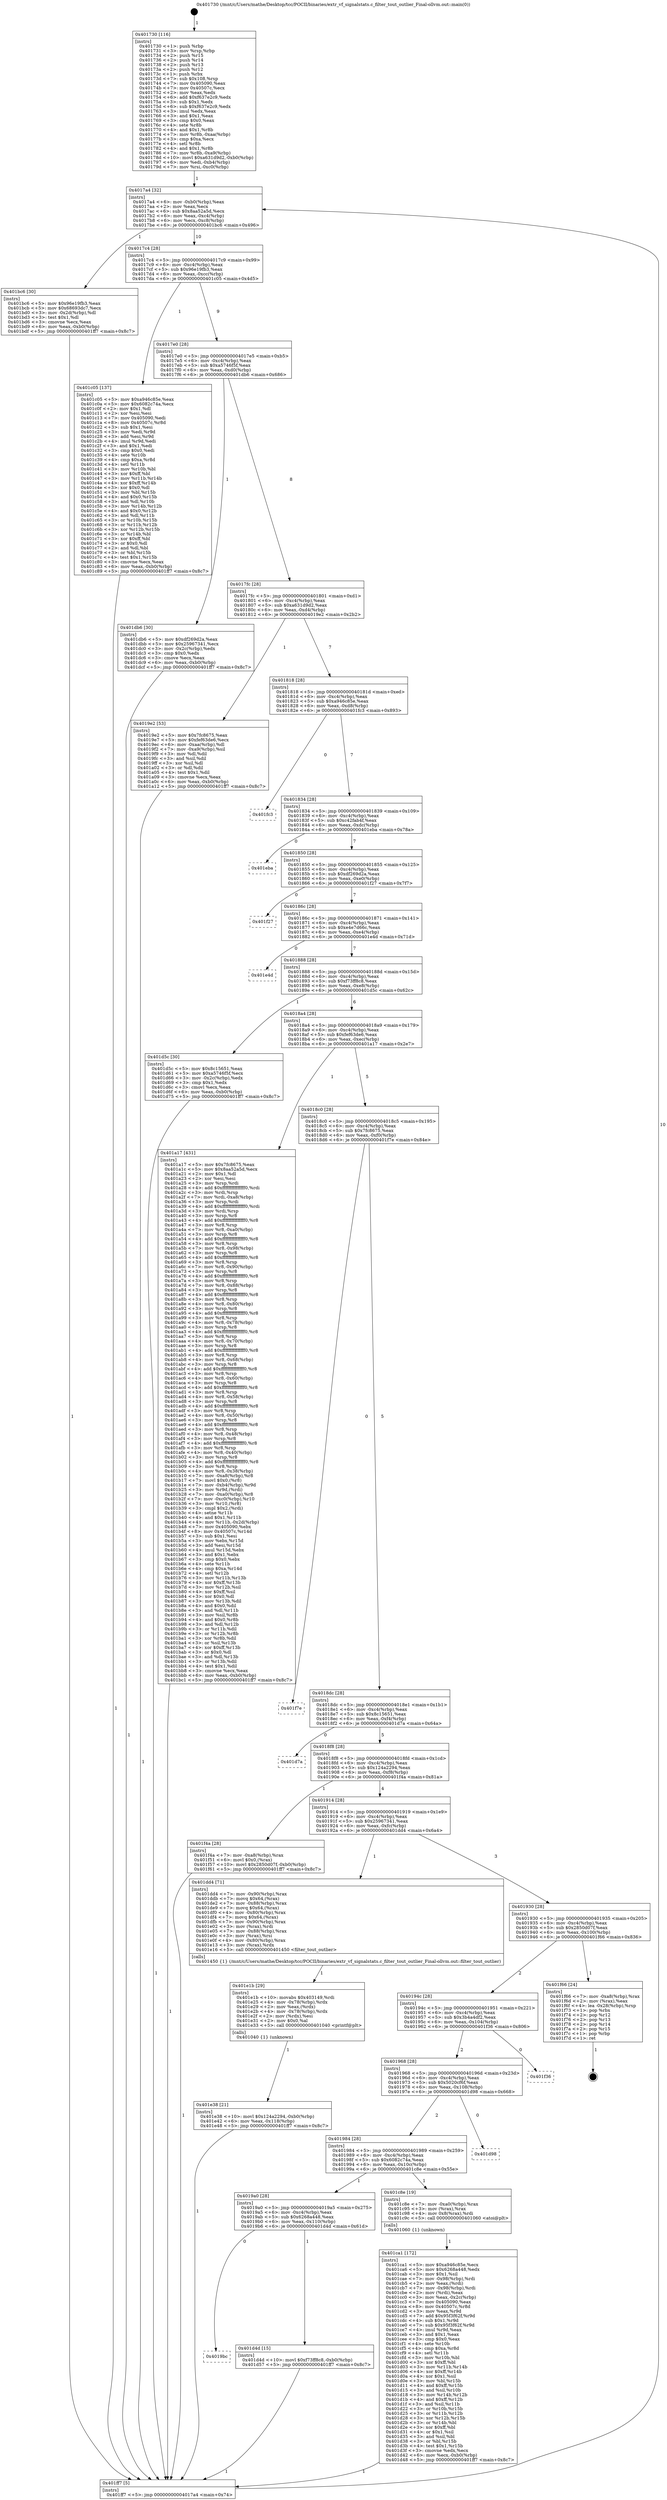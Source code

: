 digraph "0x401730" {
  label = "0x401730 (/mnt/c/Users/mathe/Desktop/tcc/POCII/binaries/extr_vf_signalstats.c_filter_tout_outlier_Final-ollvm.out::main(0))"
  labelloc = "t"
  node[shape=record]

  Entry [label="",width=0.3,height=0.3,shape=circle,fillcolor=black,style=filled]
  "0x4017a4" [label="{
     0x4017a4 [32]\l
     | [instrs]\l
     &nbsp;&nbsp;0x4017a4 \<+6\>: mov -0xb0(%rbp),%eax\l
     &nbsp;&nbsp;0x4017aa \<+2\>: mov %eax,%ecx\l
     &nbsp;&nbsp;0x4017ac \<+6\>: sub $0x8aa52a5d,%ecx\l
     &nbsp;&nbsp;0x4017b2 \<+6\>: mov %eax,-0xc4(%rbp)\l
     &nbsp;&nbsp;0x4017b8 \<+6\>: mov %ecx,-0xc8(%rbp)\l
     &nbsp;&nbsp;0x4017be \<+6\>: je 0000000000401bc6 \<main+0x496\>\l
  }"]
  "0x401bc6" [label="{
     0x401bc6 [30]\l
     | [instrs]\l
     &nbsp;&nbsp;0x401bc6 \<+5\>: mov $0x96e19fb3,%eax\l
     &nbsp;&nbsp;0x401bcb \<+5\>: mov $0x68693dc7,%ecx\l
     &nbsp;&nbsp;0x401bd0 \<+3\>: mov -0x2d(%rbp),%dl\l
     &nbsp;&nbsp;0x401bd3 \<+3\>: test $0x1,%dl\l
     &nbsp;&nbsp;0x401bd6 \<+3\>: cmovne %ecx,%eax\l
     &nbsp;&nbsp;0x401bd9 \<+6\>: mov %eax,-0xb0(%rbp)\l
     &nbsp;&nbsp;0x401bdf \<+5\>: jmp 0000000000401ff7 \<main+0x8c7\>\l
  }"]
  "0x4017c4" [label="{
     0x4017c4 [28]\l
     | [instrs]\l
     &nbsp;&nbsp;0x4017c4 \<+5\>: jmp 00000000004017c9 \<main+0x99\>\l
     &nbsp;&nbsp;0x4017c9 \<+6\>: mov -0xc4(%rbp),%eax\l
     &nbsp;&nbsp;0x4017cf \<+5\>: sub $0x96e19fb3,%eax\l
     &nbsp;&nbsp;0x4017d4 \<+6\>: mov %eax,-0xcc(%rbp)\l
     &nbsp;&nbsp;0x4017da \<+6\>: je 0000000000401c05 \<main+0x4d5\>\l
  }"]
  Exit [label="",width=0.3,height=0.3,shape=circle,fillcolor=black,style=filled,peripheries=2]
  "0x401c05" [label="{
     0x401c05 [137]\l
     | [instrs]\l
     &nbsp;&nbsp;0x401c05 \<+5\>: mov $0xa946c85e,%eax\l
     &nbsp;&nbsp;0x401c0a \<+5\>: mov $0x6082c74a,%ecx\l
     &nbsp;&nbsp;0x401c0f \<+2\>: mov $0x1,%dl\l
     &nbsp;&nbsp;0x401c11 \<+2\>: xor %esi,%esi\l
     &nbsp;&nbsp;0x401c13 \<+7\>: mov 0x405090,%edi\l
     &nbsp;&nbsp;0x401c1a \<+8\>: mov 0x40507c,%r8d\l
     &nbsp;&nbsp;0x401c22 \<+3\>: sub $0x1,%esi\l
     &nbsp;&nbsp;0x401c25 \<+3\>: mov %edi,%r9d\l
     &nbsp;&nbsp;0x401c28 \<+3\>: add %esi,%r9d\l
     &nbsp;&nbsp;0x401c2b \<+4\>: imul %r9d,%edi\l
     &nbsp;&nbsp;0x401c2f \<+3\>: and $0x1,%edi\l
     &nbsp;&nbsp;0x401c32 \<+3\>: cmp $0x0,%edi\l
     &nbsp;&nbsp;0x401c35 \<+4\>: sete %r10b\l
     &nbsp;&nbsp;0x401c39 \<+4\>: cmp $0xa,%r8d\l
     &nbsp;&nbsp;0x401c3d \<+4\>: setl %r11b\l
     &nbsp;&nbsp;0x401c41 \<+3\>: mov %r10b,%bl\l
     &nbsp;&nbsp;0x401c44 \<+3\>: xor $0xff,%bl\l
     &nbsp;&nbsp;0x401c47 \<+3\>: mov %r11b,%r14b\l
     &nbsp;&nbsp;0x401c4a \<+4\>: xor $0xff,%r14b\l
     &nbsp;&nbsp;0x401c4e \<+3\>: xor $0x0,%dl\l
     &nbsp;&nbsp;0x401c51 \<+3\>: mov %bl,%r15b\l
     &nbsp;&nbsp;0x401c54 \<+4\>: and $0x0,%r15b\l
     &nbsp;&nbsp;0x401c58 \<+3\>: and %dl,%r10b\l
     &nbsp;&nbsp;0x401c5b \<+3\>: mov %r14b,%r12b\l
     &nbsp;&nbsp;0x401c5e \<+4\>: and $0x0,%r12b\l
     &nbsp;&nbsp;0x401c62 \<+3\>: and %dl,%r11b\l
     &nbsp;&nbsp;0x401c65 \<+3\>: or %r10b,%r15b\l
     &nbsp;&nbsp;0x401c68 \<+3\>: or %r11b,%r12b\l
     &nbsp;&nbsp;0x401c6b \<+3\>: xor %r12b,%r15b\l
     &nbsp;&nbsp;0x401c6e \<+3\>: or %r14b,%bl\l
     &nbsp;&nbsp;0x401c71 \<+3\>: xor $0xff,%bl\l
     &nbsp;&nbsp;0x401c74 \<+3\>: or $0x0,%dl\l
     &nbsp;&nbsp;0x401c77 \<+2\>: and %dl,%bl\l
     &nbsp;&nbsp;0x401c79 \<+3\>: or %bl,%r15b\l
     &nbsp;&nbsp;0x401c7c \<+4\>: test $0x1,%r15b\l
     &nbsp;&nbsp;0x401c80 \<+3\>: cmovne %ecx,%eax\l
     &nbsp;&nbsp;0x401c83 \<+6\>: mov %eax,-0xb0(%rbp)\l
     &nbsp;&nbsp;0x401c89 \<+5\>: jmp 0000000000401ff7 \<main+0x8c7\>\l
  }"]
  "0x4017e0" [label="{
     0x4017e0 [28]\l
     | [instrs]\l
     &nbsp;&nbsp;0x4017e0 \<+5\>: jmp 00000000004017e5 \<main+0xb5\>\l
     &nbsp;&nbsp;0x4017e5 \<+6\>: mov -0xc4(%rbp),%eax\l
     &nbsp;&nbsp;0x4017eb \<+5\>: sub $0xa5746f5f,%eax\l
     &nbsp;&nbsp;0x4017f0 \<+6\>: mov %eax,-0xd0(%rbp)\l
     &nbsp;&nbsp;0x4017f6 \<+6\>: je 0000000000401db6 \<main+0x686\>\l
  }"]
  "0x401e38" [label="{
     0x401e38 [21]\l
     | [instrs]\l
     &nbsp;&nbsp;0x401e38 \<+10\>: movl $0x124a2294,-0xb0(%rbp)\l
     &nbsp;&nbsp;0x401e42 \<+6\>: mov %eax,-0x118(%rbp)\l
     &nbsp;&nbsp;0x401e48 \<+5\>: jmp 0000000000401ff7 \<main+0x8c7\>\l
  }"]
  "0x401db6" [label="{
     0x401db6 [30]\l
     | [instrs]\l
     &nbsp;&nbsp;0x401db6 \<+5\>: mov $0xdf269d2a,%eax\l
     &nbsp;&nbsp;0x401dbb \<+5\>: mov $0x25967341,%ecx\l
     &nbsp;&nbsp;0x401dc0 \<+3\>: mov -0x2c(%rbp),%edx\l
     &nbsp;&nbsp;0x401dc3 \<+3\>: cmp $0x0,%edx\l
     &nbsp;&nbsp;0x401dc6 \<+3\>: cmove %ecx,%eax\l
     &nbsp;&nbsp;0x401dc9 \<+6\>: mov %eax,-0xb0(%rbp)\l
     &nbsp;&nbsp;0x401dcf \<+5\>: jmp 0000000000401ff7 \<main+0x8c7\>\l
  }"]
  "0x4017fc" [label="{
     0x4017fc [28]\l
     | [instrs]\l
     &nbsp;&nbsp;0x4017fc \<+5\>: jmp 0000000000401801 \<main+0xd1\>\l
     &nbsp;&nbsp;0x401801 \<+6\>: mov -0xc4(%rbp),%eax\l
     &nbsp;&nbsp;0x401807 \<+5\>: sub $0xa631d9d2,%eax\l
     &nbsp;&nbsp;0x40180c \<+6\>: mov %eax,-0xd4(%rbp)\l
     &nbsp;&nbsp;0x401812 \<+6\>: je 00000000004019e2 \<main+0x2b2\>\l
  }"]
  "0x401e1b" [label="{
     0x401e1b [29]\l
     | [instrs]\l
     &nbsp;&nbsp;0x401e1b \<+10\>: movabs $0x403149,%rdi\l
     &nbsp;&nbsp;0x401e25 \<+4\>: mov -0x78(%rbp),%rdx\l
     &nbsp;&nbsp;0x401e29 \<+2\>: mov %eax,(%rdx)\l
     &nbsp;&nbsp;0x401e2b \<+4\>: mov -0x78(%rbp),%rdx\l
     &nbsp;&nbsp;0x401e2f \<+2\>: mov (%rdx),%esi\l
     &nbsp;&nbsp;0x401e31 \<+2\>: mov $0x0,%al\l
     &nbsp;&nbsp;0x401e33 \<+5\>: call 0000000000401040 \<printf@plt\>\l
     | [calls]\l
     &nbsp;&nbsp;0x401040 \{1\} (unknown)\l
  }"]
  "0x4019e2" [label="{
     0x4019e2 [53]\l
     | [instrs]\l
     &nbsp;&nbsp;0x4019e2 \<+5\>: mov $0x7fc8675,%eax\l
     &nbsp;&nbsp;0x4019e7 \<+5\>: mov $0xfef63de6,%ecx\l
     &nbsp;&nbsp;0x4019ec \<+6\>: mov -0xaa(%rbp),%dl\l
     &nbsp;&nbsp;0x4019f2 \<+7\>: mov -0xa9(%rbp),%sil\l
     &nbsp;&nbsp;0x4019f9 \<+3\>: mov %dl,%dil\l
     &nbsp;&nbsp;0x4019fc \<+3\>: and %sil,%dil\l
     &nbsp;&nbsp;0x4019ff \<+3\>: xor %sil,%dl\l
     &nbsp;&nbsp;0x401a02 \<+3\>: or %dl,%dil\l
     &nbsp;&nbsp;0x401a05 \<+4\>: test $0x1,%dil\l
     &nbsp;&nbsp;0x401a09 \<+3\>: cmovne %ecx,%eax\l
     &nbsp;&nbsp;0x401a0c \<+6\>: mov %eax,-0xb0(%rbp)\l
     &nbsp;&nbsp;0x401a12 \<+5\>: jmp 0000000000401ff7 \<main+0x8c7\>\l
  }"]
  "0x401818" [label="{
     0x401818 [28]\l
     | [instrs]\l
     &nbsp;&nbsp;0x401818 \<+5\>: jmp 000000000040181d \<main+0xed\>\l
     &nbsp;&nbsp;0x40181d \<+6\>: mov -0xc4(%rbp),%eax\l
     &nbsp;&nbsp;0x401823 \<+5\>: sub $0xa946c85e,%eax\l
     &nbsp;&nbsp;0x401828 \<+6\>: mov %eax,-0xd8(%rbp)\l
     &nbsp;&nbsp;0x40182e \<+6\>: je 0000000000401fc3 \<main+0x893\>\l
  }"]
  "0x401ff7" [label="{
     0x401ff7 [5]\l
     | [instrs]\l
     &nbsp;&nbsp;0x401ff7 \<+5\>: jmp 00000000004017a4 \<main+0x74\>\l
  }"]
  "0x401730" [label="{
     0x401730 [116]\l
     | [instrs]\l
     &nbsp;&nbsp;0x401730 \<+1\>: push %rbp\l
     &nbsp;&nbsp;0x401731 \<+3\>: mov %rsp,%rbp\l
     &nbsp;&nbsp;0x401734 \<+2\>: push %r15\l
     &nbsp;&nbsp;0x401736 \<+2\>: push %r14\l
     &nbsp;&nbsp;0x401738 \<+2\>: push %r13\l
     &nbsp;&nbsp;0x40173a \<+2\>: push %r12\l
     &nbsp;&nbsp;0x40173c \<+1\>: push %rbx\l
     &nbsp;&nbsp;0x40173d \<+7\>: sub $0x108,%rsp\l
     &nbsp;&nbsp;0x401744 \<+7\>: mov 0x405090,%eax\l
     &nbsp;&nbsp;0x40174b \<+7\>: mov 0x40507c,%ecx\l
     &nbsp;&nbsp;0x401752 \<+2\>: mov %eax,%edx\l
     &nbsp;&nbsp;0x401754 \<+6\>: add $0xf637e2c9,%edx\l
     &nbsp;&nbsp;0x40175a \<+3\>: sub $0x1,%edx\l
     &nbsp;&nbsp;0x40175d \<+6\>: sub $0xf637e2c9,%edx\l
     &nbsp;&nbsp;0x401763 \<+3\>: imul %edx,%eax\l
     &nbsp;&nbsp;0x401766 \<+3\>: and $0x1,%eax\l
     &nbsp;&nbsp;0x401769 \<+3\>: cmp $0x0,%eax\l
     &nbsp;&nbsp;0x40176c \<+4\>: sete %r8b\l
     &nbsp;&nbsp;0x401770 \<+4\>: and $0x1,%r8b\l
     &nbsp;&nbsp;0x401774 \<+7\>: mov %r8b,-0xaa(%rbp)\l
     &nbsp;&nbsp;0x40177b \<+3\>: cmp $0xa,%ecx\l
     &nbsp;&nbsp;0x40177e \<+4\>: setl %r8b\l
     &nbsp;&nbsp;0x401782 \<+4\>: and $0x1,%r8b\l
     &nbsp;&nbsp;0x401786 \<+7\>: mov %r8b,-0xa9(%rbp)\l
     &nbsp;&nbsp;0x40178d \<+10\>: movl $0xa631d9d2,-0xb0(%rbp)\l
     &nbsp;&nbsp;0x401797 \<+6\>: mov %edi,-0xb4(%rbp)\l
     &nbsp;&nbsp;0x40179d \<+7\>: mov %rsi,-0xc0(%rbp)\l
  }"]
  "0x4019bc" [label="{
     0x4019bc\l
  }", style=dashed]
  "0x401fc3" [label="{
     0x401fc3\l
  }", style=dashed]
  "0x401834" [label="{
     0x401834 [28]\l
     | [instrs]\l
     &nbsp;&nbsp;0x401834 \<+5\>: jmp 0000000000401839 \<main+0x109\>\l
     &nbsp;&nbsp;0x401839 \<+6\>: mov -0xc4(%rbp),%eax\l
     &nbsp;&nbsp;0x40183f \<+5\>: sub $0xc42fab4f,%eax\l
     &nbsp;&nbsp;0x401844 \<+6\>: mov %eax,-0xdc(%rbp)\l
     &nbsp;&nbsp;0x40184a \<+6\>: je 0000000000401eba \<main+0x78a\>\l
  }"]
  "0x401d4d" [label="{
     0x401d4d [15]\l
     | [instrs]\l
     &nbsp;&nbsp;0x401d4d \<+10\>: movl $0xf73ff8c8,-0xb0(%rbp)\l
     &nbsp;&nbsp;0x401d57 \<+5\>: jmp 0000000000401ff7 \<main+0x8c7\>\l
  }"]
  "0x401eba" [label="{
     0x401eba\l
  }", style=dashed]
  "0x401850" [label="{
     0x401850 [28]\l
     | [instrs]\l
     &nbsp;&nbsp;0x401850 \<+5\>: jmp 0000000000401855 \<main+0x125\>\l
     &nbsp;&nbsp;0x401855 \<+6\>: mov -0xc4(%rbp),%eax\l
     &nbsp;&nbsp;0x40185b \<+5\>: sub $0xdf269d2a,%eax\l
     &nbsp;&nbsp;0x401860 \<+6\>: mov %eax,-0xe0(%rbp)\l
     &nbsp;&nbsp;0x401866 \<+6\>: je 0000000000401f27 \<main+0x7f7\>\l
  }"]
  "0x401ca1" [label="{
     0x401ca1 [172]\l
     | [instrs]\l
     &nbsp;&nbsp;0x401ca1 \<+5\>: mov $0xa946c85e,%ecx\l
     &nbsp;&nbsp;0x401ca6 \<+5\>: mov $0x6268a448,%edx\l
     &nbsp;&nbsp;0x401cab \<+3\>: mov $0x1,%sil\l
     &nbsp;&nbsp;0x401cae \<+7\>: mov -0x98(%rbp),%rdi\l
     &nbsp;&nbsp;0x401cb5 \<+2\>: mov %eax,(%rdi)\l
     &nbsp;&nbsp;0x401cb7 \<+7\>: mov -0x98(%rbp),%rdi\l
     &nbsp;&nbsp;0x401cbe \<+2\>: mov (%rdi),%eax\l
     &nbsp;&nbsp;0x401cc0 \<+3\>: mov %eax,-0x2c(%rbp)\l
     &nbsp;&nbsp;0x401cc3 \<+7\>: mov 0x405090,%eax\l
     &nbsp;&nbsp;0x401cca \<+8\>: mov 0x40507c,%r8d\l
     &nbsp;&nbsp;0x401cd2 \<+3\>: mov %eax,%r9d\l
     &nbsp;&nbsp;0x401cd5 \<+7\>: add $0x95f3f62f,%r9d\l
     &nbsp;&nbsp;0x401cdc \<+4\>: sub $0x1,%r9d\l
     &nbsp;&nbsp;0x401ce0 \<+7\>: sub $0x95f3f62f,%r9d\l
     &nbsp;&nbsp;0x401ce7 \<+4\>: imul %r9d,%eax\l
     &nbsp;&nbsp;0x401ceb \<+3\>: and $0x1,%eax\l
     &nbsp;&nbsp;0x401cee \<+3\>: cmp $0x0,%eax\l
     &nbsp;&nbsp;0x401cf1 \<+4\>: sete %r10b\l
     &nbsp;&nbsp;0x401cf5 \<+4\>: cmp $0xa,%r8d\l
     &nbsp;&nbsp;0x401cf9 \<+4\>: setl %r11b\l
     &nbsp;&nbsp;0x401cfd \<+3\>: mov %r10b,%bl\l
     &nbsp;&nbsp;0x401d00 \<+3\>: xor $0xff,%bl\l
     &nbsp;&nbsp;0x401d03 \<+3\>: mov %r11b,%r14b\l
     &nbsp;&nbsp;0x401d06 \<+4\>: xor $0xff,%r14b\l
     &nbsp;&nbsp;0x401d0a \<+4\>: xor $0x1,%sil\l
     &nbsp;&nbsp;0x401d0e \<+3\>: mov %bl,%r15b\l
     &nbsp;&nbsp;0x401d11 \<+4\>: and $0xff,%r15b\l
     &nbsp;&nbsp;0x401d15 \<+3\>: and %sil,%r10b\l
     &nbsp;&nbsp;0x401d18 \<+3\>: mov %r14b,%r12b\l
     &nbsp;&nbsp;0x401d1b \<+4\>: and $0xff,%r12b\l
     &nbsp;&nbsp;0x401d1f \<+3\>: and %sil,%r11b\l
     &nbsp;&nbsp;0x401d22 \<+3\>: or %r10b,%r15b\l
     &nbsp;&nbsp;0x401d25 \<+3\>: or %r11b,%r12b\l
     &nbsp;&nbsp;0x401d28 \<+3\>: xor %r12b,%r15b\l
     &nbsp;&nbsp;0x401d2b \<+3\>: or %r14b,%bl\l
     &nbsp;&nbsp;0x401d2e \<+3\>: xor $0xff,%bl\l
     &nbsp;&nbsp;0x401d31 \<+4\>: or $0x1,%sil\l
     &nbsp;&nbsp;0x401d35 \<+3\>: and %sil,%bl\l
     &nbsp;&nbsp;0x401d38 \<+3\>: or %bl,%r15b\l
     &nbsp;&nbsp;0x401d3b \<+4\>: test $0x1,%r15b\l
     &nbsp;&nbsp;0x401d3f \<+3\>: cmovne %edx,%ecx\l
     &nbsp;&nbsp;0x401d42 \<+6\>: mov %ecx,-0xb0(%rbp)\l
     &nbsp;&nbsp;0x401d48 \<+5\>: jmp 0000000000401ff7 \<main+0x8c7\>\l
  }"]
  "0x401f27" [label="{
     0x401f27\l
  }", style=dashed]
  "0x40186c" [label="{
     0x40186c [28]\l
     | [instrs]\l
     &nbsp;&nbsp;0x40186c \<+5\>: jmp 0000000000401871 \<main+0x141\>\l
     &nbsp;&nbsp;0x401871 \<+6\>: mov -0xc4(%rbp),%eax\l
     &nbsp;&nbsp;0x401877 \<+5\>: sub $0xe4e7d66c,%eax\l
     &nbsp;&nbsp;0x40187c \<+6\>: mov %eax,-0xe4(%rbp)\l
     &nbsp;&nbsp;0x401882 \<+6\>: je 0000000000401e4d \<main+0x71d\>\l
  }"]
  "0x4019a0" [label="{
     0x4019a0 [28]\l
     | [instrs]\l
     &nbsp;&nbsp;0x4019a0 \<+5\>: jmp 00000000004019a5 \<main+0x275\>\l
     &nbsp;&nbsp;0x4019a5 \<+6\>: mov -0xc4(%rbp),%eax\l
     &nbsp;&nbsp;0x4019ab \<+5\>: sub $0x6268a448,%eax\l
     &nbsp;&nbsp;0x4019b0 \<+6\>: mov %eax,-0x110(%rbp)\l
     &nbsp;&nbsp;0x4019b6 \<+6\>: je 0000000000401d4d \<main+0x61d\>\l
  }"]
  "0x401e4d" [label="{
     0x401e4d\l
  }", style=dashed]
  "0x401888" [label="{
     0x401888 [28]\l
     | [instrs]\l
     &nbsp;&nbsp;0x401888 \<+5\>: jmp 000000000040188d \<main+0x15d\>\l
     &nbsp;&nbsp;0x40188d \<+6\>: mov -0xc4(%rbp),%eax\l
     &nbsp;&nbsp;0x401893 \<+5\>: sub $0xf73ff8c8,%eax\l
     &nbsp;&nbsp;0x401898 \<+6\>: mov %eax,-0xe8(%rbp)\l
     &nbsp;&nbsp;0x40189e \<+6\>: je 0000000000401d5c \<main+0x62c\>\l
  }"]
  "0x401c8e" [label="{
     0x401c8e [19]\l
     | [instrs]\l
     &nbsp;&nbsp;0x401c8e \<+7\>: mov -0xa0(%rbp),%rax\l
     &nbsp;&nbsp;0x401c95 \<+3\>: mov (%rax),%rax\l
     &nbsp;&nbsp;0x401c98 \<+4\>: mov 0x8(%rax),%rdi\l
     &nbsp;&nbsp;0x401c9c \<+5\>: call 0000000000401060 \<atoi@plt\>\l
     | [calls]\l
     &nbsp;&nbsp;0x401060 \{1\} (unknown)\l
  }"]
  "0x401d5c" [label="{
     0x401d5c [30]\l
     | [instrs]\l
     &nbsp;&nbsp;0x401d5c \<+5\>: mov $0x8c15651,%eax\l
     &nbsp;&nbsp;0x401d61 \<+5\>: mov $0xa5746f5f,%ecx\l
     &nbsp;&nbsp;0x401d66 \<+3\>: mov -0x2c(%rbp),%edx\l
     &nbsp;&nbsp;0x401d69 \<+3\>: cmp $0x1,%edx\l
     &nbsp;&nbsp;0x401d6c \<+3\>: cmovl %ecx,%eax\l
     &nbsp;&nbsp;0x401d6f \<+6\>: mov %eax,-0xb0(%rbp)\l
     &nbsp;&nbsp;0x401d75 \<+5\>: jmp 0000000000401ff7 \<main+0x8c7\>\l
  }"]
  "0x4018a4" [label="{
     0x4018a4 [28]\l
     | [instrs]\l
     &nbsp;&nbsp;0x4018a4 \<+5\>: jmp 00000000004018a9 \<main+0x179\>\l
     &nbsp;&nbsp;0x4018a9 \<+6\>: mov -0xc4(%rbp),%eax\l
     &nbsp;&nbsp;0x4018af \<+5\>: sub $0xfef63de6,%eax\l
     &nbsp;&nbsp;0x4018b4 \<+6\>: mov %eax,-0xec(%rbp)\l
     &nbsp;&nbsp;0x4018ba \<+6\>: je 0000000000401a17 \<main+0x2e7\>\l
  }"]
  "0x401984" [label="{
     0x401984 [28]\l
     | [instrs]\l
     &nbsp;&nbsp;0x401984 \<+5\>: jmp 0000000000401989 \<main+0x259\>\l
     &nbsp;&nbsp;0x401989 \<+6\>: mov -0xc4(%rbp),%eax\l
     &nbsp;&nbsp;0x40198f \<+5\>: sub $0x6082c74a,%eax\l
     &nbsp;&nbsp;0x401994 \<+6\>: mov %eax,-0x10c(%rbp)\l
     &nbsp;&nbsp;0x40199a \<+6\>: je 0000000000401c8e \<main+0x55e\>\l
  }"]
  "0x401a17" [label="{
     0x401a17 [431]\l
     | [instrs]\l
     &nbsp;&nbsp;0x401a17 \<+5\>: mov $0x7fc8675,%eax\l
     &nbsp;&nbsp;0x401a1c \<+5\>: mov $0x8aa52a5d,%ecx\l
     &nbsp;&nbsp;0x401a21 \<+2\>: mov $0x1,%dl\l
     &nbsp;&nbsp;0x401a23 \<+2\>: xor %esi,%esi\l
     &nbsp;&nbsp;0x401a25 \<+3\>: mov %rsp,%rdi\l
     &nbsp;&nbsp;0x401a28 \<+4\>: add $0xfffffffffffffff0,%rdi\l
     &nbsp;&nbsp;0x401a2c \<+3\>: mov %rdi,%rsp\l
     &nbsp;&nbsp;0x401a2f \<+7\>: mov %rdi,-0xa8(%rbp)\l
     &nbsp;&nbsp;0x401a36 \<+3\>: mov %rsp,%rdi\l
     &nbsp;&nbsp;0x401a39 \<+4\>: add $0xfffffffffffffff0,%rdi\l
     &nbsp;&nbsp;0x401a3d \<+3\>: mov %rdi,%rsp\l
     &nbsp;&nbsp;0x401a40 \<+3\>: mov %rsp,%r8\l
     &nbsp;&nbsp;0x401a43 \<+4\>: add $0xfffffffffffffff0,%r8\l
     &nbsp;&nbsp;0x401a47 \<+3\>: mov %r8,%rsp\l
     &nbsp;&nbsp;0x401a4a \<+7\>: mov %r8,-0xa0(%rbp)\l
     &nbsp;&nbsp;0x401a51 \<+3\>: mov %rsp,%r8\l
     &nbsp;&nbsp;0x401a54 \<+4\>: add $0xfffffffffffffff0,%r8\l
     &nbsp;&nbsp;0x401a58 \<+3\>: mov %r8,%rsp\l
     &nbsp;&nbsp;0x401a5b \<+7\>: mov %r8,-0x98(%rbp)\l
     &nbsp;&nbsp;0x401a62 \<+3\>: mov %rsp,%r8\l
     &nbsp;&nbsp;0x401a65 \<+4\>: add $0xfffffffffffffff0,%r8\l
     &nbsp;&nbsp;0x401a69 \<+3\>: mov %r8,%rsp\l
     &nbsp;&nbsp;0x401a6c \<+7\>: mov %r8,-0x90(%rbp)\l
     &nbsp;&nbsp;0x401a73 \<+3\>: mov %rsp,%r8\l
     &nbsp;&nbsp;0x401a76 \<+4\>: add $0xfffffffffffffff0,%r8\l
     &nbsp;&nbsp;0x401a7a \<+3\>: mov %r8,%rsp\l
     &nbsp;&nbsp;0x401a7d \<+7\>: mov %r8,-0x88(%rbp)\l
     &nbsp;&nbsp;0x401a84 \<+3\>: mov %rsp,%r8\l
     &nbsp;&nbsp;0x401a87 \<+4\>: add $0xfffffffffffffff0,%r8\l
     &nbsp;&nbsp;0x401a8b \<+3\>: mov %r8,%rsp\l
     &nbsp;&nbsp;0x401a8e \<+4\>: mov %r8,-0x80(%rbp)\l
     &nbsp;&nbsp;0x401a92 \<+3\>: mov %rsp,%r8\l
     &nbsp;&nbsp;0x401a95 \<+4\>: add $0xfffffffffffffff0,%r8\l
     &nbsp;&nbsp;0x401a99 \<+3\>: mov %r8,%rsp\l
     &nbsp;&nbsp;0x401a9c \<+4\>: mov %r8,-0x78(%rbp)\l
     &nbsp;&nbsp;0x401aa0 \<+3\>: mov %rsp,%r8\l
     &nbsp;&nbsp;0x401aa3 \<+4\>: add $0xfffffffffffffff0,%r8\l
     &nbsp;&nbsp;0x401aa7 \<+3\>: mov %r8,%rsp\l
     &nbsp;&nbsp;0x401aaa \<+4\>: mov %r8,-0x70(%rbp)\l
     &nbsp;&nbsp;0x401aae \<+3\>: mov %rsp,%r8\l
     &nbsp;&nbsp;0x401ab1 \<+4\>: add $0xfffffffffffffff0,%r8\l
     &nbsp;&nbsp;0x401ab5 \<+3\>: mov %r8,%rsp\l
     &nbsp;&nbsp;0x401ab8 \<+4\>: mov %r8,-0x68(%rbp)\l
     &nbsp;&nbsp;0x401abc \<+3\>: mov %rsp,%r8\l
     &nbsp;&nbsp;0x401abf \<+4\>: add $0xfffffffffffffff0,%r8\l
     &nbsp;&nbsp;0x401ac3 \<+3\>: mov %r8,%rsp\l
     &nbsp;&nbsp;0x401ac6 \<+4\>: mov %r8,-0x60(%rbp)\l
     &nbsp;&nbsp;0x401aca \<+3\>: mov %rsp,%r8\l
     &nbsp;&nbsp;0x401acd \<+4\>: add $0xfffffffffffffff0,%r8\l
     &nbsp;&nbsp;0x401ad1 \<+3\>: mov %r8,%rsp\l
     &nbsp;&nbsp;0x401ad4 \<+4\>: mov %r8,-0x58(%rbp)\l
     &nbsp;&nbsp;0x401ad8 \<+3\>: mov %rsp,%r8\l
     &nbsp;&nbsp;0x401adb \<+4\>: add $0xfffffffffffffff0,%r8\l
     &nbsp;&nbsp;0x401adf \<+3\>: mov %r8,%rsp\l
     &nbsp;&nbsp;0x401ae2 \<+4\>: mov %r8,-0x50(%rbp)\l
     &nbsp;&nbsp;0x401ae6 \<+3\>: mov %rsp,%r8\l
     &nbsp;&nbsp;0x401ae9 \<+4\>: add $0xfffffffffffffff0,%r8\l
     &nbsp;&nbsp;0x401aed \<+3\>: mov %r8,%rsp\l
     &nbsp;&nbsp;0x401af0 \<+4\>: mov %r8,-0x48(%rbp)\l
     &nbsp;&nbsp;0x401af4 \<+3\>: mov %rsp,%r8\l
     &nbsp;&nbsp;0x401af7 \<+4\>: add $0xfffffffffffffff0,%r8\l
     &nbsp;&nbsp;0x401afb \<+3\>: mov %r8,%rsp\l
     &nbsp;&nbsp;0x401afe \<+4\>: mov %r8,-0x40(%rbp)\l
     &nbsp;&nbsp;0x401b02 \<+3\>: mov %rsp,%r8\l
     &nbsp;&nbsp;0x401b05 \<+4\>: add $0xfffffffffffffff0,%r8\l
     &nbsp;&nbsp;0x401b09 \<+3\>: mov %r8,%rsp\l
     &nbsp;&nbsp;0x401b0c \<+4\>: mov %r8,-0x38(%rbp)\l
     &nbsp;&nbsp;0x401b10 \<+7\>: mov -0xa8(%rbp),%r8\l
     &nbsp;&nbsp;0x401b17 \<+7\>: movl $0x0,(%r8)\l
     &nbsp;&nbsp;0x401b1e \<+7\>: mov -0xb4(%rbp),%r9d\l
     &nbsp;&nbsp;0x401b25 \<+3\>: mov %r9d,(%rdi)\l
     &nbsp;&nbsp;0x401b28 \<+7\>: mov -0xa0(%rbp),%r8\l
     &nbsp;&nbsp;0x401b2f \<+7\>: mov -0xc0(%rbp),%r10\l
     &nbsp;&nbsp;0x401b36 \<+3\>: mov %r10,(%r8)\l
     &nbsp;&nbsp;0x401b39 \<+3\>: cmpl $0x2,(%rdi)\l
     &nbsp;&nbsp;0x401b3c \<+4\>: setne %r11b\l
     &nbsp;&nbsp;0x401b40 \<+4\>: and $0x1,%r11b\l
     &nbsp;&nbsp;0x401b44 \<+4\>: mov %r11b,-0x2d(%rbp)\l
     &nbsp;&nbsp;0x401b48 \<+7\>: mov 0x405090,%ebx\l
     &nbsp;&nbsp;0x401b4f \<+8\>: mov 0x40507c,%r14d\l
     &nbsp;&nbsp;0x401b57 \<+3\>: sub $0x1,%esi\l
     &nbsp;&nbsp;0x401b5a \<+3\>: mov %ebx,%r15d\l
     &nbsp;&nbsp;0x401b5d \<+3\>: add %esi,%r15d\l
     &nbsp;&nbsp;0x401b60 \<+4\>: imul %r15d,%ebx\l
     &nbsp;&nbsp;0x401b64 \<+3\>: and $0x1,%ebx\l
     &nbsp;&nbsp;0x401b67 \<+3\>: cmp $0x0,%ebx\l
     &nbsp;&nbsp;0x401b6a \<+4\>: sete %r11b\l
     &nbsp;&nbsp;0x401b6e \<+4\>: cmp $0xa,%r14d\l
     &nbsp;&nbsp;0x401b72 \<+4\>: setl %r12b\l
     &nbsp;&nbsp;0x401b76 \<+3\>: mov %r11b,%r13b\l
     &nbsp;&nbsp;0x401b79 \<+4\>: xor $0xff,%r13b\l
     &nbsp;&nbsp;0x401b7d \<+3\>: mov %r12b,%sil\l
     &nbsp;&nbsp;0x401b80 \<+4\>: xor $0xff,%sil\l
     &nbsp;&nbsp;0x401b84 \<+3\>: xor $0x0,%dl\l
     &nbsp;&nbsp;0x401b87 \<+3\>: mov %r13b,%dil\l
     &nbsp;&nbsp;0x401b8a \<+4\>: and $0x0,%dil\l
     &nbsp;&nbsp;0x401b8e \<+3\>: and %dl,%r11b\l
     &nbsp;&nbsp;0x401b91 \<+3\>: mov %sil,%r8b\l
     &nbsp;&nbsp;0x401b94 \<+4\>: and $0x0,%r8b\l
     &nbsp;&nbsp;0x401b98 \<+3\>: and %dl,%r12b\l
     &nbsp;&nbsp;0x401b9b \<+3\>: or %r11b,%dil\l
     &nbsp;&nbsp;0x401b9e \<+3\>: or %r12b,%r8b\l
     &nbsp;&nbsp;0x401ba1 \<+3\>: xor %r8b,%dil\l
     &nbsp;&nbsp;0x401ba4 \<+3\>: or %sil,%r13b\l
     &nbsp;&nbsp;0x401ba7 \<+4\>: xor $0xff,%r13b\l
     &nbsp;&nbsp;0x401bab \<+3\>: or $0x0,%dl\l
     &nbsp;&nbsp;0x401bae \<+3\>: and %dl,%r13b\l
     &nbsp;&nbsp;0x401bb1 \<+3\>: or %r13b,%dil\l
     &nbsp;&nbsp;0x401bb4 \<+4\>: test $0x1,%dil\l
     &nbsp;&nbsp;0x401bb8 \<+3\>: cmovne %ecx,%eax\l
     &nbsp;&nbsp;0x401bbb \<+6\>: mov %eax,-0xb0(%rbp)\l
     &nbsp;&nbsp;0x401bc1 \<+5\>: jmp 0000000000401ff7 \<main+0x8c7\>\l
  }"]
  "0x4018c0" [label="{
     0x4018c0 [28]\l
     | [instrs]\l
     &nbsp;&nbsp;0x4018c0 \<+5\>: jmp 00000000004018c5 \<main+0x195\>\l
     &nbsp;&nbsp;0x4018c5 \<+6\>: mov -0xc4(%rbp),%eax\l
     &nbsp;&nbsp;0x4018cb \<+5\>: sub $0x7fc8675,%eax\l
     &nbsp;&nbsp;0x4018d0 \<+6\>: mov %eax,-0xf0(%rbp)\l
     &nbsp;&nbsp;0x4018d6 \<+6\>: je 0000000000401f7e \<main+0x84e\>\l
  }"]
  "0x401d98" [label="{
     0x401d98\l
  }", style=dashed]
  "0x401968" [label="{
     0x401968 [28]\l
     | [instrs]\l
     &nbsp;&nbsp;0x401968 \<+5\>: jmp 000000000040196d \<main+0x23d\>\l
     &nbsp;&nbsp;0x40196d \<+6\>: mov -0xc4(%rbp),%eax\l
     &nbsp;&nbsp;0x401973 \<+5\>: sub $0x5020cf6f,%eax\l
     &nbsp;&nbsp;0x401978 \<+6\>: mov %eax,-0x108(%rbp)\l
     &nbsp;&nbsp;0x40197e \<+6\>: je 0000000000401d98 \<main+0x668\>\l
  }"]
  "0x401f7e" [label="{
     0x401f7e\l
  }", style=dashed]
  "0x4018dc" [label="{
     0x4018dc [28]\l
     | [instrs]\l
     &nbsp;&nbsp;0x4018dc \<+5\>: jmp 00000000004018e1 \<main+0x1b1\>\l
     &nbsp;&nbsp;0x4018e1 \<+6\>: mov -0xc4(%rbp),%eax\l
     &nbsp;&nbsp;0x4018e7 \<+5\>: sub $0x8c15651,%eax\l
     &nbsp;&nbsp;0x4018ec \<+6\>: mov %eax,-0xf4(%rbp)\l
     &nbsp;&nbsp;0x4018f2 \<+6\>: je 0000000000401d7a \<main+0x64a\>\l
  }"]
  "0x401f36" [label="{
     0x401f36\l
  }", style=dashed]
  "0x401d7a" [label="{
     0x401d7a\l
  }", style=dashed]
  "0x4018f8" [label="{
     0x4018f8 [28]\l
     | [instrs]\l
     &nbsp;&nbsp;0x4018f8 \<+5\>: jmp 00000000004018fd \<main+0x1cd\>\l
     &nbsp;&nbsp;0x4018fd \<+6\>: mov -0xc4(%rbp),%eax\l
     &nbsp;&nbsp;0x401903 \<+5\>: sub $0x124a2294,%eax\l
     &nbsp;&nbsp;0x401908 \<+6\>: mov %eax,-0xf8(%rbp)\l
     &nbsp;&nbsp;0x40190e \<+6\>: je 0000000000401f4a \<main+0x81a\>\l
  }"]
  "0x40194c" [label="{
     0x40194c [28]\l
     | [instrs]\l
     &nbsp;&nbsp;0x40194c \<+5\>: jmp 0000000000401951 \<main+0x221\>\l
     &nbsp;&nbsp;0x401951 \<+6\>: mov -0xc4(%rbp),%eax\l
     &nbsp;&nbsp;0x401957 \<+5\>: sub $0x3b4a4df2,%eax\l
     &nbsp;&nbsp;0x40195c \<+6\>: mov %eax,-0x104(%rbp)\l
     &nbsp;&nbsp;0x401962 \<+6\>: je 0000000000401f36 \<main+0x806\>\l
  }"]
  "0x401f4a" [label="{
     0x401f4a [28]\l
     | [instrs]\l
     &nbsp;&nbsp;0x401f4a \<+7\>: mov -0xa8(%rbp),%rax\l
     &nbsp;&nbsp;0x401f51 \<+6\>: movl $0x0,(%rax)\l
     &nbsp;&nbsp;0x401f57 \<+10\>: movl $0x2850d07f,-0xb0(%rbp)\l
     &nbsp;&nbsp;0x401f61 \<+5\>: jmp 0000000000401ff7 \<main+0x8c7\>\l
  }"]
  "0x401914" [label="{
     0x401914 [28]\l
     | [instrs]\l
     &nbsp;&nbsp;0x401914 \<+5\>: jmp 0000000000401919 \<main+0x1e9\>\l
     &nbsp;&nbsp;0x401919 \<+6\>: mov -0xc4(%rbp),%eax\l
     &nbsp;&nbsp;0x40191f \<+5\>: sub $0x25967341,%eax\l
     &nbsp;&nbsp;0x401924 \<+6\>: mov %eax,-0xfc(%rbp)\l
     &nbsp;&nbsp;0x40192a \<+6\>: je 0000000000401dd4 \<main+0x6a4\>\l
  }"]
  "0x401f66" [label="{
     0x401f66 [24]\l
     | [instrs]\l
     &nbsp;&nbsp;0x401f66 \<+7\>: mov -0xa8(%rbp),%rax\l
     &nbsp;&nbsp;0x401f6d \<+2\>: mov (%rax),%eax\l
     &nbsp;&nbsp;0x401f6f \<+4\>: lea -0x28(%rbp),%rsp\l
     &nbsp;&nbsp;0x401f73 \<+1\>: pop %rbx\l
     &nbsp;&nbsp;0x401f74 \<+2\>: pop %r12\l
     &nbsp;&nbsp;0x401f76 \<+2\>: pop %r13\l
     &nbsp;&nbsp;0x401f78 \<+2\>: pop %r14\l
     &nbsp;&nbsp;0x401f7a \<+2\>: pop %r15\l
     &nbsp;&nbsp;0x401f7c \<+1\>: pop %rbp\l
     &nbsp;&nbsp;0x401f7d \<+1\>: ret\l
  }"]
  "0x401dd4" [label="{
     0x401dd4 [71]\l
     | [instrs]\l
     &nbsp;&nbsp;0x401dd4 \<+7\>: mov -0x90(%rbp),%rax\l
     &nbsp;&nbsp;0x401ddb \<+7\>: movq $0x64,(%rax)\l
     &nbsp;&nbsp;0x401de2 \<+7\>: mov -0x88(%rbp),%rax\l
     &nbsp;&nbsp;0x401de9 \<+7\>: movq $0x64,(%rax)\l
     &nbsp;&nbsp;0x401df0 \<+4\>: mov -0x80(%rbp),%rax\l
     &nbsp;&nbsp;0x401df4 \<+7\>: movq $0x64,(%rax)\l
     &nbsp;&nbsp;0x401dfb \<+7\>: mov -0x90(%rbp),%rax\l
     &nbsp;&nbsp;0x401e02 \<+3\>: mov (%rax),%rdi\l
     &nbsp;&nbsp;0x401e05 \<+7\>: mov -0x88(%rbp),%rax\l
     &nbsp;&nbsp;0x401e0c \<+3\>: mov (%rax),%rsi\l
     &nbsp;&nbsp;0x401e0f \<+4\>: mov -0x80(%rbp),%rax\l
     &nbsp;&nbsp;0x401e13 \<+3\>: mov (%rax),%rdx\l
     &nbsp;&nbsp;0x401e16 \<+5\>: call 0000000000401450 \<filter_tout_outlier\>\l
     | [calls]\l
     &nbsp;&nbsp;0x401450 \{1\} (/mnt/c/Users/mathe/Desktop/tcc/POCII/binaries/extr_vf_signalstats.c_filter_tout_outlier_Final-ollvm.out::filter_tout_outlier)\l
  }"]
  "0x401930" [label="{
     0x401930 [28]\l
     | [instrs]\l
     &nbsp;&nbsp;0x401930 \<+5\>: jmp 0000000000401935 \<main+0x205\>\l
     &nbsp;&nbsp;0x401935 \<+6\>: mov -0xc4(%rbp),%eax\l
     &nbsp;&nbsp;0x40193b \<+5\>: sub $0x2850d07f,%eax\l
     &nbsp;&nbsp;0x401940 \<+6\>: mov %eax,-0x100(%rbp)\l
     &nbsp;&nbsp;0x401946 \<+6\>: je 0000000000401f66 \<main+0x836\>\l
  }"]
  Entry -> "0x401730" [label=" 1"]
  "0x4017a4" -> "0x401bc6" [label=" 1"]
  "0x4017a4" -> "0x4017c4" [label=" 10"]
  "0x401f66" -> Exit [label=" 1"]
  "0x4017c4" -> "0x401c05" [label=" 1"]
  "0x4017c4" -> "0x4017e0" [label=" 9"]
  "0x401f4a" -> "0x401ff7" [label=" 1"]
  "0x4017e0" -> "0x401db6" [label=" 1"]
  "0x4017e0" -> "0x4017fc" [label=" 8"]
  "0x401e38" -> "0x401ff7" [label=" 1"]
  "0x4017fc" -> "0x4019e2" [label=" 1"]
  "0x4017fc" -> "0x401818" [label=" 7"]
  "0x4019e2" -> "0x401ff7" [label=" 1"]
  "0x401730" -> "0x4017a4" [label=" 1"]
  "0x401ff7" -> "0x4017a4" [label=" 10"]
  "0x401e1b" -> "0x401e38" [label=" 1"]
  "0x401818" -> "0x401fc3" [label=" 0"]
  "0x401818" -> "0x401834" [label=" 7"]
  "0x401dd4" -> "0x401e1b" [label=" 1"]
  "0x401834" -> "0x401eba" [label=" 0"]
  "0x401834" -> "0x401850" [label=" 7"]
  "0x401db6" -> "0x401ff7" [label=" 1"]
  "0x401850" -> "0x401f27" [label=" 0"]
  "0x401850" -> "0x40186c" [label=" 7"]
  "0x401d4d" -> "0x401ff7" [label=" 1"]
  "0x40186c" -> "0x401e4d" [label=" 0"]
  "0x40186c" -> "0x401888" [label=" 7"]
  "0x4019a0" -> "0x4019bc" [label=" 0"]
  "0x401888" -> "0x401d5c" [label=" 1"]
  "0x401888" -> "0x4018a4" [label=" 6"]
  "0x4019a0" -> "0x401d4d" [label=" 1"]
  "0x4018a4" -> "0x401a17" [label=" 1"]
  "0x4018a4" -> "0x4018c0" [label=" 5"]
  "0x401ca1" -> "0x401ff7" [label=" 1"]
  "0x401a17" -> "0x401ff7" [label=" 1"]
  "0x401bc6" -> "0x401ff7" [label=" 1"]
  "0x401c05" -> "0x401ff7" [label=" 1"]
  "0x401c8e" -> "0x401ca1" [label=" 1"]
  "0x4018c0" -> "0x401f7e" [label=" 0"]
  "0x4018c0" -> "0x4018dc" [label=" 5"]
  "0x401984" -> "0x401c8e" [label=" 1"]
  "0x4018dc" -> "0x401d7a" [label=" 0"]
  "0x4018dc" -> "0x4018f8" [label=" 5"]
  "0x401d5c" -> "0x401ff7" [label=" 1"]
  "0x4018f8" -> "0x401f4a" [label=" 1"]
  "0x4018f8" -> "0x401914" [label=" 4"]
  "0x401968" -> "0x401d98" [label=" 0"]
  "0x401914" -> "0x401dd4" [label=" 1"]
  "0x401914" -> "0x401930" [label=" 3"]
  "0x401984" -> "0x4019a0" [label=" 1"]
  "0x401930" -> "0x401f66" [label=" 1"]
  "0x401930" -> "0x40194c" [label=" 2"]
  "0x401968" -> "0x401984" [label=" 2"]
  "0x40194c" -> "0x401f36" [label=" 0"]
  "0x40194c" -> "0x401968" [label=" 2"]
}
